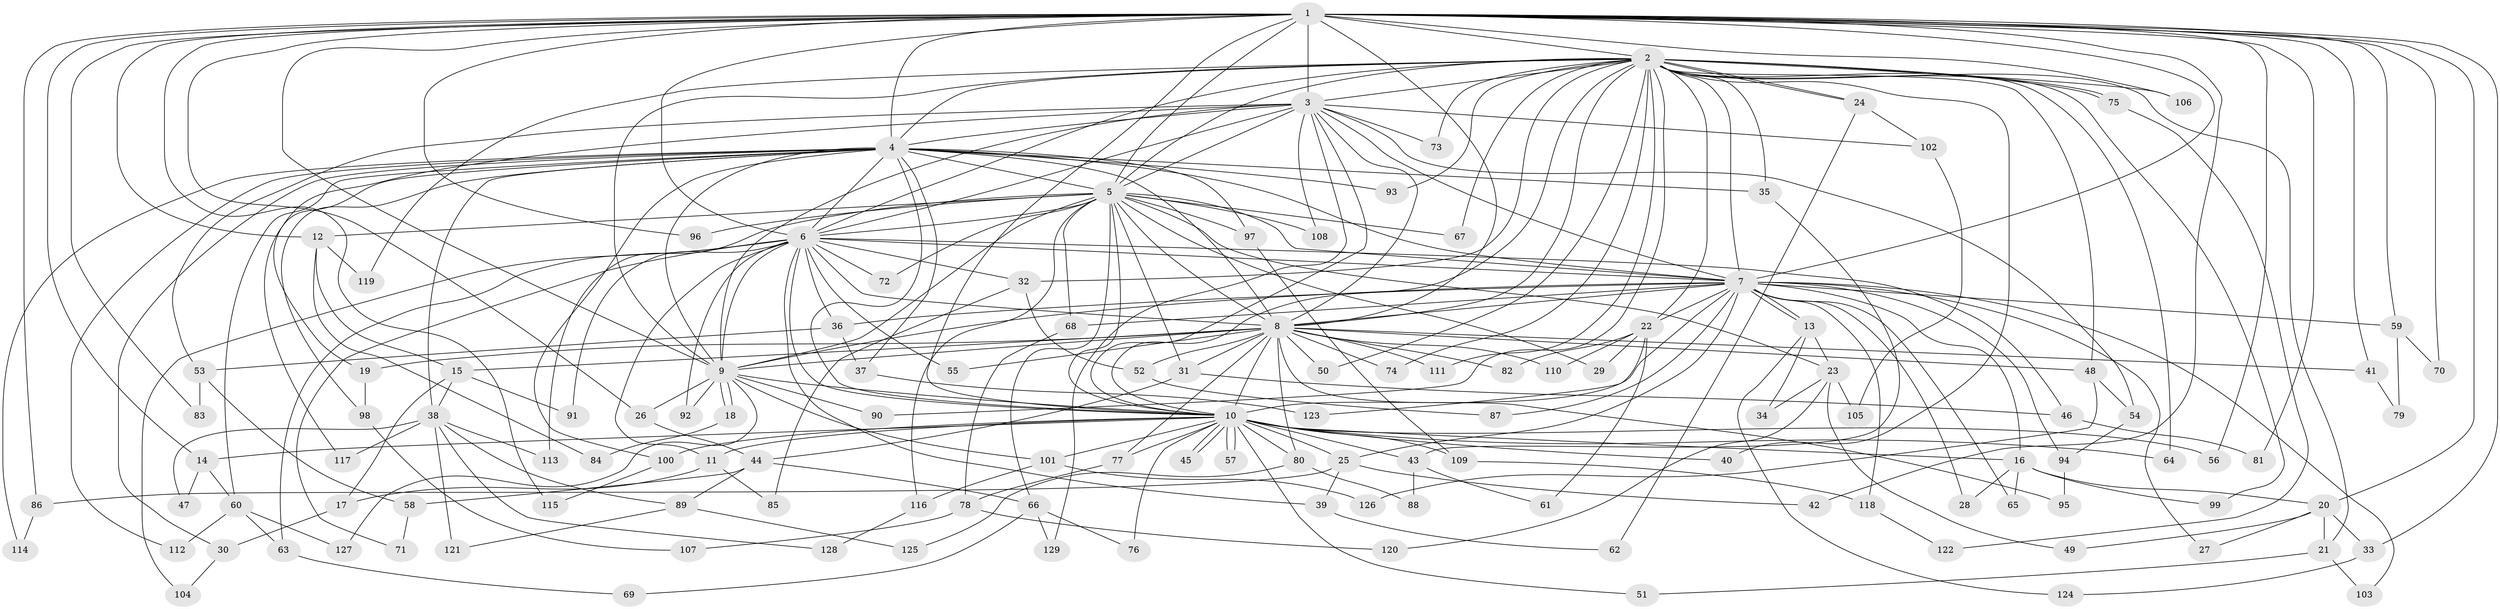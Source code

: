 // coarse degree distribution, {27: 0.010309278350515464, 26: 0.020618556701030927, 15: 0.010309278350515464, 19: 0.010309278350515464, 25: 0.010309278350515464, 21: 0.020618556701030927, 23: 0.010309278350515464, 4: 0.07216494845360824, 5: 0.12371134020618557, 2: 0.4948453608247423, 6: 0.020618556701030927, 7: 0.010309278350515464, 3: 0.16494845360824742, 9: 0.010309278350515464, 1: 0.010309278350515464}
// Generated by graph-tools (version 1.1) at 2025/41/03/06/25 10:41:38]
// undirected, 129 vertices, 283 edges
graph export_dot {
graph [start="1"]
  node [color=gray90,style=filled];
  1;
  2;
  3;
  4;
  5;
  6;
  7;
  8;
  9;
  10;
  11;
  12;
  13;
  14;
  15;
  16;
  17;
  18;
  19;
  20;
  21;
  22;
  23;
  24;
  25;
  26;
  27;
  28;
  29;
  30;
  31;
  32;
  33;
  34;
  35;
  36;
  37;
  38;
  39;
  40;
  41;
  42;
  43;
  44;
  45;
  46;
  47;
  48;
  49;
  50;
  51;
  52;
  53;
  54;
  55;
  56;
  57;
  58;
  59;
  60;
  61;
  62;
  63;
  64;
  65;
  66;
  67;
  68;
  69;
  70;
  71;
  72;
  73;
  74;
  75;
  76;
  77;
  78;
  79;
  80;
  81;
  82;
  83;
  84;
  85;
  86;
  87;
  88;
  89;
  90;
  91;
  92;
  93;
  94;
  95;
  96;
  97;
  98;
  99;
  100;
  101;
  102;
  103;
  104;
  105;
  106;
  107;
  108;
  109;
  110;
  111;
  112;
  113;
  114;
  115;
  116;
  117;
  118;
  119;
  120;
  121;
  122;
  123;
  124;
  125;
  126;
  127;
  128;
  129;
  1 -- 2;
  1 -- 3;
  1 -- 4;
  1 -- 5;
  1 -- 6;
  1 -- 7;
  1 -- 8;
  1 -- 9;
  1 -- 10;
  1 -- 12;
  1 -- 14;
  1 -- 20;
  1 -- 26;
  1 -- 33;
  1 -- 41;
  1 -- 42;
  1 -- 56;
  1 -- 59;
  1 -- 70;
  1 -- 81;
  1 -- 83;
  1 -- 86;
  1 -- 96;
  1 -- 106;
  1 -- 115;
  2 -- 3;
  2 -- 4;
  2 -- 5;
  2 -- 6;
  2 -- 7;
  2 -- 8;
  2 -- 9;
  2 -- 10;
  2 -- 21;
  2 -- 22;
  2 -- 24;
  2 -- 24;
  2 -- 32;
  2 -- 35;
  2 -- 40;
  2 -- 48;
  2 -- 50;
  2 -- 64;
  2 -- 67;
  2 -- 73;
  2 -- 74;
  2 -- 75;
  2 -- 75;
  2 -- 90;
  2 -- 93;
  2 -- 99;
  2 -- 106;
  2 -- 111;
  2 -- 119;
  3 -- 4;
  3 -- 5;
  3 -- 6;
  3 -- 7;
  3 -- 8;
  3 -- 9;
  3 -- 10;
  3 -- 19;
  3 -- 53;
  3 -- 54;
  3 -- 73;
  3 -- 102;
  3 -- 108;
  3 -- 129;
  4 -- 5;
  4 -- 6;
  4 -- 7;
  4 -- 8;
  4 -- 9;
  4 -- 10;
  4 -- 30;
  4 -- 35;
  4 -- 37;
  4 -- 38;
  4 -- 60;
  4 -- 93;
  4 -- 97;
  4 -- 98;
  4 -- 100;
  4 -- 112;
  4 -- 114;
  4 -- 117;
  5 -- 6;
  5 -- 7;
  5 -- 8;
  5 -- 9;
  5 -- 10;
  5 -- 12;
  5 -- 23;
  5 -- 29;
  5 -- 31;
  5 -- 66;
  5 -- 67;
  5 -- 68;
  5 -- 72;
  5 -- 96;
  5 -- 97;
  5 -- 108;
  5 -- 113;
  5 -- 116;
  6 -- 7;
  6 -- 8;
  6 -- 9;
  6 -- 10;
  6 -- 11;
  6 -- 32;
  6 -- 36;
  6 -- 39;
  6 -- 46;
  6 -- 55;
  6 -- 63;
  6 -- 71;
  6 -- 72;
  6 -- 91;
  6 -- 92;
  6 -- 104;
  7 -- 8;
  7 -- 9;
  7 -- 10;
  7 -- 13;
  7 -- 13;
  7 -- 16;
  7 -- 22;
  7 -- 25;
  7 -- 27;
  7 -- 28;
  7 -- 36;
  7 -- 59;
  7 -- 65;
  7 -- 68;
  7 -- 87;
  7 -- 94;
  7 -- 103;
  7 -- 118;
  8 -- 9;
  8 -- 10;
  8 -- 15;
  8 -- 19;
  8 -- 31;
  8 -- 41;
  8 -- 48;
  8 -- 50;
  8 -- 52;
  8 -- 55;
  8 -- 74;
  8 -- 77;
  8 -- 80;
  8 -- 82;
  8 -- 95;
  8 -- 110;
  8 -- 111;
  9 -- 10;
  9 -- 18;
  9 -- 18;
  9 -- 26;
  9 -- 90;
  9 -- 92;
  9 -- 101;
  9 -- 127;
  10 -- 11;
  10 -- 14;
  10 -- 16;
  10 -- 25;
  10 -- 40;
  10 -- 43;
  10 -- 45;
  10 -- 45;
  10 -- 51;
  10 -- 56;
  10 -- 57;
  10 -- 57;
  10 -- 64;
  10 -- 76;
  10 -- 77;
  10 -- 80;
  10 -- 100;
  10 -- 101;
  10 -- 109;
  11 -- 17;
  11 -- 85;
  12 -- 15;
  12 -- 84;
  12 -- 119;
  13 -- 23;
  13 -- 34;
  13 -- 124;
  14 -- 47;
  14 -- 60;
  15 -- 17;
  15 -- 38;
  15 -- 91;
  16 -- 20;
  16 -- 28;
  16 -- 65;
  16 -- 99;
  17 -- 30;
  18 -- 84;
  19 -- 98;
  20 -- 21;
  20 -- 27;
  20 -- 33;
  20 -- 49;
  21 -- 51;
  21 -- 103;
  22 -- 29;
  22 -- 61;
  22 -- 82;
  22 -- 110;
  22 -- 123;
  23 -- 34;
  23 -- 49;
  23 -- 105;
  23 -- 120;
  24 -- 62;
  24 -- 102;
  25 -- 39;
  25 -- 42;
  25 -- 86;
  26 -- 44;
  30 -- 104;
  31 -- 44;
  31 -- 46;
  32 -- 52;
  32 -- 85;
  33 -- 124;
  35 -- 43;
  36 -- 37;
  36 -- 53;
  37 -- 123;
  38 -- 47;
  38 -- 89;
  38 -- 113;
  38 -- 117;
  38 -- 121;
  38 -- 128;
  39 -- 62;
  41 -- 79;
  43 -- 61;
  43 -- 88;
  44 -- 58;
  44 -- 66;
  44 -- 89;
  46 -- 81;
  48 -- 54;
  48 -- 126;
  52 -- 87;
  53 -- 58;
  53 -- 83;
  54 -- 94;
  58 -- 71;
  59 -- 70;
  59 -- 79;
  60 -- 63;
  60 -- 112;
  60 -- 127;
  63 -- 69;
  66 -- 69;
  66 -- 76;
  66 -- 129;
  68 -- 78;
  75 -- 122;
  77 -- 78;
  78 -- 107;
  78 -- 120;
  80 -- 88;
  80 -- 125;
  86 -- 114;
  89 -- 121;
  89 -- 125;
  94 -- 95;
  97 -- 109;
  98 -- 107;
  100 -- 115;
  101 -- 116;
  101 -- 126;
  102 -- 105;
  109 -- 118;
  116 -- 128;
  118 -- 122;
}
